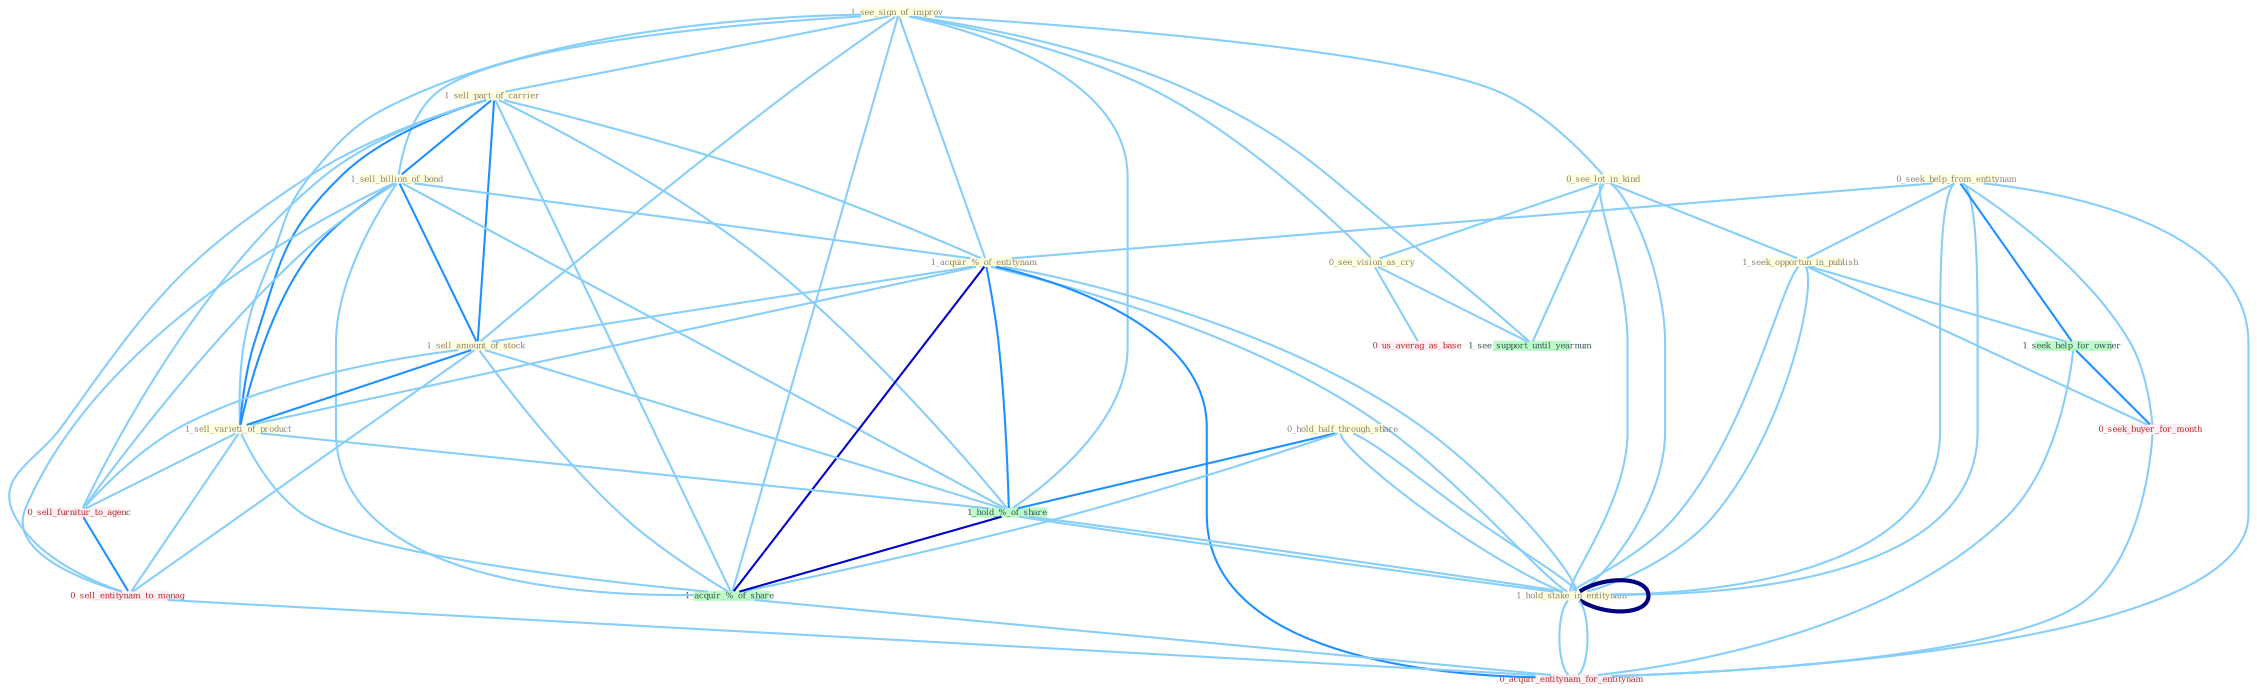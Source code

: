 Graph G{ 
    node
    [shape=polygon,style=filled,width=.5,height=.06,color="#BDFCC9",fixedsize=true,fontsize=4,
    fontcolor="#2f4f4f"];
    {node
    [color="#ffffe0", fontcolor="#8b7d6b"] "1_see_sign_of_improv " "0_seek_help_from_entitynam " "1_sell_part_of_carrier " "1_sell_billion_of_bond " "1_acquir_%_of_entitynam " "0_see_lot_in_kind " "0_hold_half_through_share " "0_see_vision_as_cry " "1_sell_amount_of_stock " "1_sell_varieti_of_product " "1_seek_opportun_in_publish " "1_hold_stake_in_entitynam "}
{node [color="#fff0f5", fontcolor="#b22222"] "0_seek_buyer_for_month " "0_sell_furnitur_to_agenc " "0_us_averag_as_base " "0_sell_entitynam_to_manag " "0_acquir_entitynam_for_entitynam "}
edge [color="#B0E2FF"];

	"1_see_sign_of_improv " -- "1_sell_part_of_carrier " [w="1", color="#87cefa" ];
	"1_see_sign_of_improv " -- "1_sell_billion_of_bond " [w="1", color="#87cefa" ];
	"1_see_sign_of_improv " -- "1_acquir_%_of_entitynam " [w="1", color="#87cefa" ];
	"1_see_sign_of_improv " -- "0_see_lot_in_kind " [w="1", color="#87cefa" ];
	"1_see_sign_of_improv " -- "0_see_vision_as_cry " [w="1", color="#87cefa" ];
	"1_see_sign_of_improv " -- "1_sell_amount_of_stock " [w="1", color="#87cefa" ];
	"1_see_sign_of_improv " -- "1_sell_varieti_of_product " [w="1", color="#87cefa" ];
	"1_see_sign_of_improv " -- "1_hold_%_of_share " [w="1", color="#87cefa" ];
	"1_see_sign_of_improv " -- "1_acquir_%_of_share " [w="1", color="#87cefa" ];
	"1_see_sign_of_improv " -- "1_see_support_until_yearnum " [w="1", color="#87cefa" ];
	"0_seek_help_from_entitynam " -- "1_acquir_%_of_entitynam " [w="1", color="#87cefa" ];
	"0_seek_help_from_entitynam " -- "1_seek_opportun_in_publish " [w="1", color="#87cefa" ];
	"0_seek_help_from_entitynam " -- "1_hold_stake_in_entitynam " [w="1", color="#87cefa" ];
	"0_seek_help_from_entitynam " -- "1_hold_stake_in_entitynam " [w="1", color="#87cefa" ];
	"0_seek_help_from_entitynam " -- "1_seek_help_for_owner " [w="2", color="#1e90ff" , len=0.8];
	"0_seek_help_from_entitynam " -- "0_seek_buyer_for_month " [w="1", color="#87cefa" ];
	"0_seek_help_from_entitynam " -- "0_acquir_entitynam_for_entitynam " [w="1", color="#87cefa" ];
	"1_sell_part_of_carrier " -- "1_sell_billion_of_bond " [w="2", color="#1e90ff" , len=0.8];
	"1_sell_part_of_carrier " -- "1_acquir_%_of_entitynam " [w="1", color="#87cefa" ];
	"1_sell_part_of_carrier " -- "1_sell_amount_of_stock " [w="2", color="#1e90ff" , len=0.8];
	"1_sell_part_of_carrier " -- "1_sell_varieti_of_product " [w="2", color="#1e90ff" , len=0.8];
	"1_sell_part_of_carrier " -- "1_hold_%_of_share " [w="1", color="#87cefa" ];
	"1_sell_part_of_carrier " -- "1_acquir_%_of_share " [w="1", color="#87cefa" ];
	"1_sell_part_of_carrier " -- "0_sell_furnitur_to_agenc " [w="1", color="#87cefa" ];
	"1_sell_part_of_carrier " -- "0_sell_entitynam_to_manag " [w="1", color="#87cefa" ];
	"1_sell_billion_of_bond " -- "1_acquir_%_of_entitynam " [w="1", color="#87cefa" ];
	"1_sell_billion_of_bond " -- "1_sell_amount_of_stock " [w="2", color="#1e90ff" , len=0.8];
	"1_sell_billion_of_bond " -- "1_sell_varieti_of_product " [w="2", color="#1e90ff" , len=0.8];
	"1_sell_billion_of_bond " -- "1_hold_%_of_share " [w="1", color="#87cefa" ];
	"1_sell_billion_of_bond " -- "1_acquir_%_of_share " [w="1", color="#87cefa" ];
	"1_sell_billion_of_bond " -- "0_sell_furnitur_to_agenc " [w="1", color="#87cefa" ];
	"1_sell_billion_of_bond " -- "0_sell_entitynam_to_manag " [w="1", color="#87cefa" ];
	"1_acquir_%_of_entitynam " -- "1_sell_amount_of_stock " [w="1", color="#87cefa" ];
	"1_acquir_%_of_entitynam " -- "1_sell_varieti_of_product " [w="1", color="#87cefa" ];
	"1_acquir_%_of_entitynam " -- "1_hold_stake_in_entitynam " [w="1", color="#87cefa" ];
	"1_acquir_%_of_entitynam " -- "1_hold_%_of_share " [w="2", color="#1e90ff" , len=0.8];
	"1_acquir_%_of_entitynam " -- "1_hold_stake_in_entitynam " [w="1", color="#87cefa" ];
	"1_acquir_%_of_entitynam " -- "1_acquir_%_of_share " [w="3", color="#0000cd" , len=0.6];
	"1_acquir_%_of_entitynam " -- "0_acquir_entitynam_for_entitynam " [w="2", color="#1e90ff" , len=0.8];
	"0_see_lot_in_kind " -- "0_see_vision_as_cry " [w="1", color="#87cefa" ];
	"0_see_lot_in_kind " -- "1_seek_opportun_in_publish " [w="1", color="#87cefa" ];
	"0_see_lot_in_kind " -- "1_hold_stake_in_entitynam " [w="1", color="#87cefa" ];
	"0_see_lot_in_kind " -- "1_hold_stake_in_entitynam " [w="1", color="#87cefa" ];
	"0_see_lot_in_kind " -- "1_see_support_until_yearnum " [w="1", color="#87cefa" ];
	"0_hold_half_through_share " -- "1_hold_stake_in_entitynam " [w="1", color="#87cefa" ];
	"0_hold_half_through_share " -- "1_hold_%_of_share " [w="2", color="#1e90ff" , len=0.8];
	"0_hold_half_through_share " -- "1_hold_stake_in_entitynam " [w="1", color="#87cefa" ];
	"0_hold_half_through_share " -- "1_acquir_%_of_share " [w="1", color="#87cefa" ];
	"0_see_vision_as_cry " -- "1_see_support_until_yearnum " [w="1", color="#87cefa" ];
	"0_see_vision_as_cry " -- "0_us_averag_as_base " [w="1", color="#87cefa" ];
	"1_sell_amount_of_stock " -- "1_sell_varieti_of_product " [w="2", color="#1e90ff" , len=0.8];
	"1_sell_amount_of_stock " -- "1_hold_%_of_share " [w="1", color="#87cefa" ];
	"1_sell_amount_of_stock " -- "1_acquir_%_of_share " [w="1", color="#87cefa" ];
	"1_sell_amount_of_stock " -- "0_sell_furnitur_to_agenc " [w="1", color="#87cefa" ];
	"1_sell_amount_of_stock " -- "0_sell_entitynam_to_manag " [w="1", color="#87cefa" ];
	"1_sell_varieti_of_product " -- "1_hold_%_of_share " [w="1", color="#87cefa" ];
	"1_sell_varieti_of_product " -- "1_acquir_%_of_share " [w="1", color="#87cefa" ];
	"1_sell_varieti_of_product " -- "0_sell_furnitur_to_agenc " [w="1", color="#87cefa" ];
	"1_sell_varieti_of_product " -- "0_sell_entitynam_to_manag " [w="1", color="#87cefa" ];
	"1_seek_opportun_in_publish " -- "1_hold_stake_in_entitynam " [w="1", color="#87cefa" ];
	"1_seek_opportun_in_publish " -- "1_hold_stake_in_entitynam " [w="1", color="#87cefa" ];
	"1_seek_opportun_in_publish " -- "1_seek_help_for_owner " [w="1", color="#87cefa" ];
	"1_seek_opportun_in_publish " -- "0_seek_buyer_for_month " [w="1", color="#87cefa" ];
	"1_hold_stake_in_entitynam " -- "1_hold_%_of_share " [w="1", color="#87cefa" ];
	"1_hold_stake_in_entitynam " -- "1_hold_stake_in_entitynam " [w="4", style=bold, color="#000080", len=0.4];
	"1_hold_stake_in_entitynam " -- "0_acquir_entitynam_for_entitynam " [w="1", color="#87cefa" ];
	"1_hold_%_of_share " -- "1_hold_stake_in_entitynam " [w="1", color="#87cefa" ];
	"1_hold_%_of_share " -- "1_acquir_%_of_share " [w="3", color="#0000cd" , len=0.6];
	"1_hold_stake_in_entitynam " -- "0_acquir_entitynam_for_entitynam " [w="1", color="#87cefa" ];
	"1_seek_help_for_owner " -- "0_seek_buyer_for_month " [w="2", color="#1e90ff" , len=0.8];
	"1_seek_help_for_owner " -- "0_acquir_entitynam_for_entitynam " [w="1", color="#87cefa" ];
	"0_seek_buyer_for_month " -- "0_acquir_entitynam_for_entitynam " [w="1", color="#87cefa" ];
	"1_acquir_%_of_share " -- "0_acquir_entitynam_for_entitynam " [w="1", color="#87cefa" ];
	"0_sell_furnitur_to_agenc " -- "0_sell_entitynam_to_manag " [w="2", color="#1e90ff" , len=0.8];
	"0_sell_entitynam_to_manag " -- "0_acquir_entitynam_for_entitynam " [w="1", color="#87cefa" ];
}